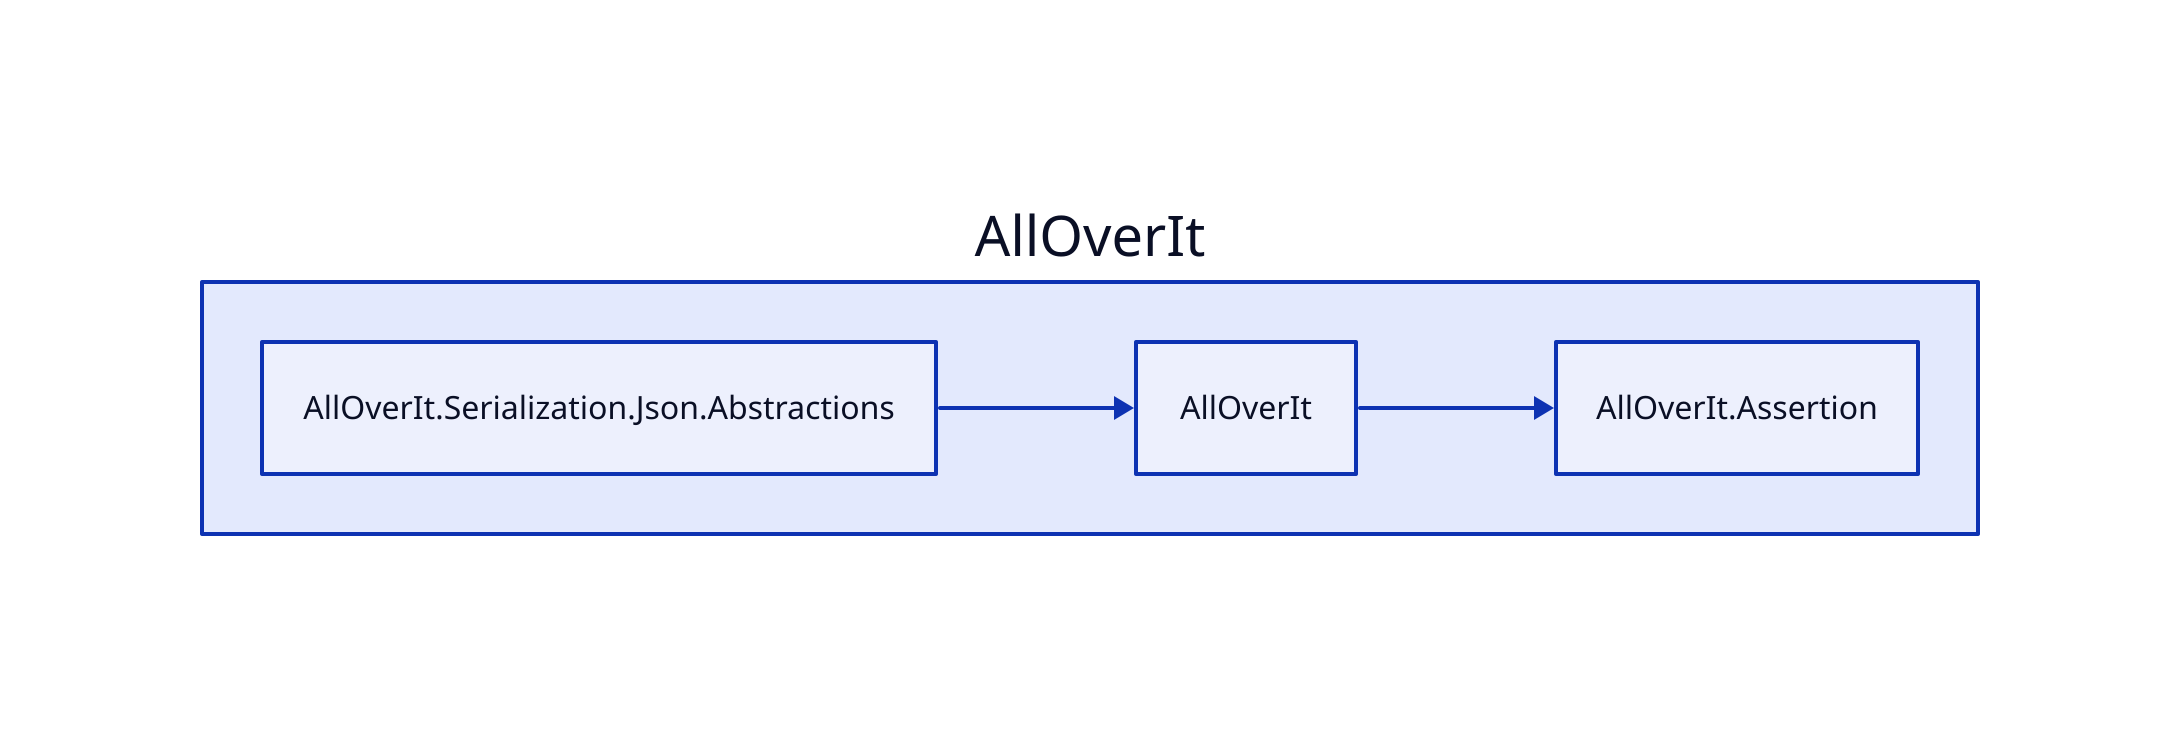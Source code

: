 direction: right

aoi: AllOverIt
aoi.alloverit-serialization-json-abstractions: AllOverIt.Serialization.Json.Abstractions
aoi.alloverit: AllOverIt
aoi.alloverit-assertion: AllOverIt.Assertion

aoi.alloverit <- aoi.alloverit-serialization-json-abstractions
aoi.alloverit-assertion <- aoi.alloverit
